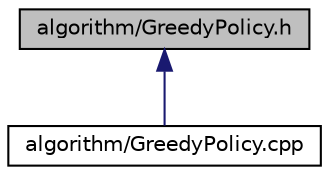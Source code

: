 digraph "algorithm/GreedyPolicy.h"
{
  edge [fontname="Helvetica",fontsize="10",labelfontname="Helvetica",labelfontsize="10"];
  node [fontname="Helvetica",fontsize="10",shape=record];
  Node1 [label="algorithm/GreedyPolicy.h",height=0.2,width=0.4,color="black", fillcolor="grey75", style="filled", fontcolor="black"];
  Node1 -> Node2 [dir="back",color="midnightblue",fontsize="10",style="solid",fontname="Helvetica"];
  Node2 [label="algorithm/GreedyPolicy.cpp",height=0.2,width=0.4,color="black", fillcolor="white", style="filled",URL="$_greedy_policy_8cpp.html"];
}
